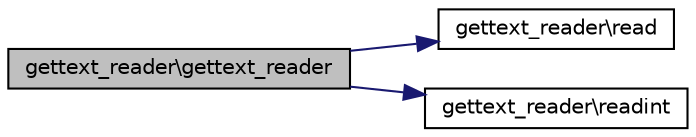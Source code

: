 digraph G
{
  edge [fontname="Helvetica",fontsize="10",labelfontname="Helvetica",labelfontsize="10"];
  node [fontname="Helvetica",fontsize="10",shape=record];
  rankdir="LR";
  Node1 [label="gettext_reader\\gettext_reader",height=0.2,width=0.4,color="black", fillcolor="grey75", style="filled" fontcolor="black"];
  Node1 -> Node2 [color="midnightblue",fontsize="10",style="solid",fontname="Helvetica"];
  Node2 [label="gettext_reader\\read",height=0.2,width=0.4,color="black", fillcolor="white", style="filled",URL="$classgettext__reader.html#a58a57b6dc5d408d55e59382bcc0ae670"];
  Node1 -> Node3 [color="midnightblue",fontsize="10",style="solid",fontname="Helvetica"];
  Node3 [label="gettext_reader\\readint",height=0.2,width=0.4,color="black", fillcolor="white", style="filled",URL="$classgettext__reader.html#acbc89adca77f30892cb5251fee81a7a5",tooltip="Reads a 32bit Integer from the Stream."];
}
